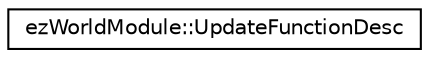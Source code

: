 digraph "Graphical Class Hierarchy"
{
 // LATEX_PDF_SIZE
  edge [fontname="Helvetica",fontsize="10",labelfontname="Helvetica",labelfontsize="10"];
  node [fontname="Helvetica",fontsize="10",shape=record];
  rankdir="LR";
  Node0 [label="ezWorldModule::UpdateFunctionDesc",height=0.2,width=0.4,color="black", fillcolor="white", style="filled",URL="$df/dfe/structez_world_module_1_1_update_function_desc.htm",tooltip="Description of an update function that can be registered at the world."];
}
